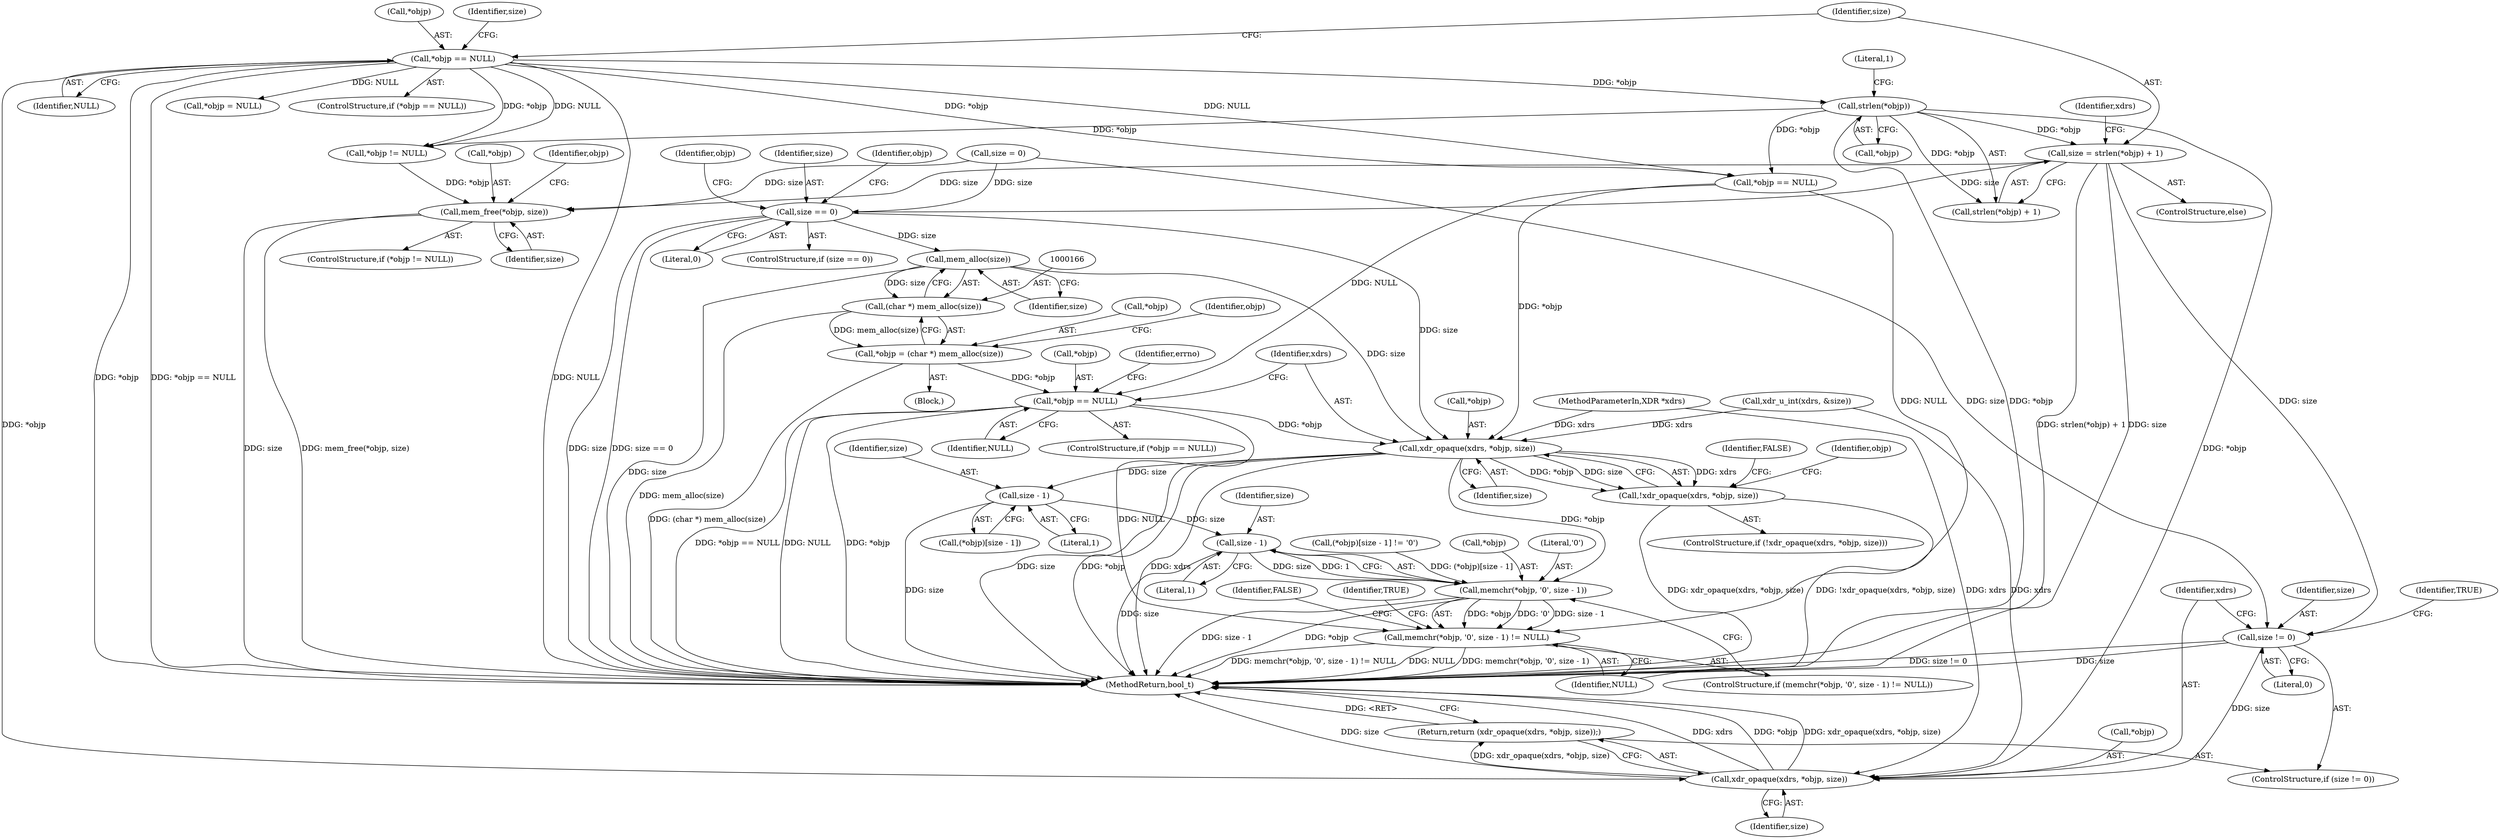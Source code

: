 digraph "0_krb5_df17a1224a3406f57477bcd372c61e04c0e5a5bb@API" {
"1000122" [label="(Call,size = strlen(*objp) + 1)"];
"1000125" [label="(Call,strlen(*objp))"];
"1000114" [label="(Call,*objp == NULL)"];
"1000145" [label="(Call,size == 0)"];
"1000167" [label="(Call,mem_alloc(size))"];
"1000165" [label="(Call,(char *) mem_alloc(size))"];
"1000162" [label="(Call,*objp = (char *) mem_alloc(size))"];
"1000170" [label="(Call,*objp == NULL)"];
"1000182" [label="(Call,xdr_opaque(xdrs, *objp, size))"];
"1000181" [label="(Call,!xdr_opaque(xdrs, *objp, size))"];
"1000194" [label="(Call,size - 1)"];
"1000206" [label="(Call,size - 1)"];
"1000202" [label="(Call,memchr(*objp, '\0', size - 1))"];
"1000201" [label="(Call,memchr(*objp, '\0', size - 1) != NULL)"];
"1000216" [label="(Call,size != 0)"];
"1000220" [label="(Call,xdr_opaque(xdrs, *objp, size))"];
"1000219" [label="(Return,return (xdr_opaque(xdrs, *objp, size));)"];
"1000233" [label="(Call,mem_free(*objp, size))"];
"1000209" [label="(Identifier,NULL)"];
"1000224" [label="(Identifier,size)"];
"1000173" [label="(Identifier,NULL)"];
"1000190" [label="(Call,(*objp)[size - 1] != '\0')"];
"1000161" [label="(Block,)"];
"1000124" [label="(Call,strlen(*objp) + 1)"];
"1000194" [label="(Call,size - 1)"];
"1000226" [label="(Identifier,TRUE)"];
"1000239" [label="(Identifier,objp)"];
"1000114" [label="(Call,*objp == NULL)"];
"1000128" [label="(Literal,1)"];
"1000220" [label="(Call,xdr_opaque(xdrs, *objp, size))"];
"1000168" [label="(Identifier,size)"];
"1000218" [label="(Literal,0)"];
"1000200" [label="(ControlStructure,if (memchr(*objp, '\0', size - 1) != NULL))"];
"1000186" [label="(Identifier,size)"];
"1000118" [label="(Call,size = 0)"];
"1000123" [label="(Identifier,size)"];
"1000184" [label="(Call,*objp)"];
"1000195" [label="(Identifier,size)"];
"1000203" [label="(Call,*objp)"];
"1000125" [label="(Call,strlen(*objp))"];
"1000115" [label="(Call,*objp)"];
"1000119" [label="(Identifier,size)"];
"1000182" [label="(Call,xdr_opaque(xdrs, *objp, size))"];
"1000159" [label="(Identifier,objp)"];
"1000191" [label="(Call,(*objp)[size - 1])"];
"1000162" [label="(Call,*objp = (char *) mem_alloc(size))"];
"1000219" [label="(Return,return (xdr_opaque(xdrs, *objp, size));)"];
"1000145" [label="(Call,size == 0)"];
"1000171" [label="(Call,*objp)"];
"1000211" [label="(Identifier,FALSE)"];
"1000217" [label="(Identifier,size)"];
"1000157" [label="(Call,*objp == NULL)"];
"1000183" [label="(Identifier,xdrs)"];
"1000234" [label="(Call,*objp)"];
"1000126" [label="(Call,*objp)"];
"1000144" [label="(ControlStructure,if (size == 0))"];
"1000229" [label="(Call,*objp != NULL)"];
"1000205" [label="(Literal,'\0')"];
"1000207" [label="(Identifier,size)"];
"1000201" [label="(Call,memchr(*objp, '\0', size - 1) != NULL)"];
"1000236" [label="(Identifier,size)"];
"1000117" [label="(Identifier,NULL)"];
"1000176" [label="(Identifier,errno)"];
"1000213" [label="(Identifier,TRUE)"];
"1000233" [label="(Call,mem_free(*objp, size))"];
"1000170" [label="(Call,*objp == NULL)"];
"1000146" [label="(Identifier,size)"];
"1000121" [label="(ControlStructure,else)"];
"1000221" [label="(Identifier,xdrs)"];
"1000245" [label="(MethodReturn,bool_t)"];
"1000215" [label="(ControlStructure,if (size != 0))"];
"1000206" [label="(Call,size - 1)"];
"1000196" [label="(Literal,1)"];
"1000180" [label="(ControlStructure,if (!xdr_opaque(xdrs, *objp, size)))"];
"1000149" [label="(Call,*objp = NULL)"];
"1000113" [label="(ControlStructure,if (*objp == NULL))"];
"1000163" [label="(Call,*objp)"];
"1000102" [label="(MethodParameterIn,XDR *xdrs)"];
"1000228" [label="(ControlStructure,if (*objp != NULL))"];
"1000132" [label="(Identifier,xdrs)"];
"1000122" [label="(Call,size = strlen(*objp) + 1)"];
"1000188" [label="(Identifier,FALSE)"];
"1000216" [label="(Call,size != 0)"];
"1000172" [label="(Identifier,objp)"];
"1000147" [label="(Literal,0)"];
"1000208" [label="(Literal,1)"];
"1000181" [label="(Call,!xdr_opaque(xdrs, *objp, size))"];
"1000131" [label="(Call,xdr_u_int(xdrs, &size))"];
"1000167" [label="(Call,mem_alloc(size))"];
"1000202" [label="(Call,memchr(*objp, '\0', size - 1))"];
"1000193" [label="(Identifier,objp)"];
"1000222" [label="(Call,*objp)"];
"1000151" [label="(Identifier,objp)"];
"1000169" [label="(ControlStructure,if (*objp == NULL))"];
"1000165" [label="(Call,(char *) mem_alloc(size))"];
"1000122" -> "1000121"  [label="AST: "];
"1000122" -> "1000124"  [label="CFG: "];
"1000123" -> "1000122"  [label="AST: "];
"1000124" -> "1000122"  [label="AST: "];
"1000132" -> "1000122"  [label="CFG: "];
"1000122" -> "1000245"  [label="DDG: size"];
"1000122" -> "1000245"  [label="DDG: strlen(*objp) + 1"];
"1000125" -> "1000122"  [label="DDG: *objp"];
"1000122" -> "1000145"  [label="DDG: size"];
"1000122" -> "1000216"  [label="DDG: size"];
"1000122" -> "1000233"  [label="DDG: size"];
"1000125" -> "1000124"  [label="AST: "];
"1000125" -> "1000126"  [label="CFG: "];
"1000126" -> "1000125"  [label="AST: "];
"1000128" -> "1000125"  [label="CFG: "];
"1000125" -> "1000245"  [label="DDG: *objp"];
"1000125" -> "1000124"  [label="DDG: *objp"];
"1000114" -> "1000125"  [label="DDG: *objp"];
"1000125" -> "1000157"  [label="DDG: *objp"];
"1000125" -> "1000220"  [label="DDG: *objp"];
"1000125" -> "1000229"  [label="DDG: *objp"];
"1000114" -> "1000113"  [label="AST: "];
"1000114" -> "1000117"  [label="CFG: "];
"1000115" -> "1000114"  [label="AST: "];
"1000117" -> "1000114"  [label="AST: "];
"1000119" -> "1000114"  [label="CFG: "];
"1000123" -> "1000114"  [label="CFG: "];
"1000114" -> "1000245"  [label="DDG: NULL"];
"1000114" -> "1000245"  [label="DDG: *objp == NULL"];
"1000114" -> "1000245"  [label="DDG: *objp"];
"1000114" -> "1000149"  [label="DDG: NULL"];
"1000114" -> "1000157"  [label="DDG: *objp"];
"1000114" -> "1000157"  [label="DDG: NULL"];
"1000114" -> "1000220"  [label="DDG: *objp"];
"1000114" -> "1000229"  [label="DDG: *objp"];
"1000114" -> "1000229"  [label="DDG: NULL"];
"1000145" -> "1000144"  [label="AST: "];
"1000145" -> "1000147"  [label="CFG: "];
"1000146" -> "1000145"  [label="AST: "];
"1000147" -> "1000145"  [label="AST: "];
"1000151" -> "1000145"  [label="CFG: "];
"1000159" -> "1000145"  [label="CFG: "];
"1000145" -> "1000245"  [label="DDG: size == 0"];
"1000145" -> "1000245"  [label="DDG: size"];
"1000118" -> "1000145"  [label="DDG: size"];
"1000145" -> "1000167"  [label="DDG: size"];
"1000145" -> "1000182"  [label="DDG: size"];
"1000167" -> "1000165"  [label="AST: "];
"1000167" -> "1000168"  [label="CFG: "];
"1000168" -> "1000167"  [label="AST: "];
"1000165" -> "1000167"  [label="CFG: "];
"1000167" -> "1000245"  [label="DDG: size"];
"1000167" -> "1000165"  [label="DDG: size"];
"1000167" -> "1000182"  [label="DDG: size"];
"1000165" -> "1000162"  [label="AST: "];
"1000166" -> "1000165"  [label="AST: "];
"1000162" -> "1000165"  [label="CFG: "];
"1000165" -> "1000245"  [label="DDG: mem_alloc(size)"];
"1000165" -> "1000162"  [label="DDG: mem_alloc(size)"];
"1000162" -> "1000161"  [label="AST: "];
"1000163" -> "1000162"  [label="AST: "];
"1000172" -> "1000162"  [label="CFG: "];
"1000162" -> "1000245"  [label="DDG: (char *) mem_alloc(size)"];
"1000162" -> "1000170"  [label="DDG: *objp"];
"1000170" -> "1000169"  [label="AST: "];
"1000170" -> "1000173"  [label="CFG: "];
"1000171" -> "1000170"  [label="AST: "];
"1000173" -> "1000170"  [label="AST: "];
"1000176" -> "1000170"  [label="CFG: "];
"1000183" -> "1000170"  [label="CFG: "];
"1000170" -> "1000245"  [label="DDG: NULL"];
"1000170" -> "1000245"  [label="DDG: *objp"];
"1000170" -> "1000245"  [label="DDG: *objp == NULL"];
"1000157" -> "1000170"  [label="DDG: NULL"];
"1000170" -> "1000182"  [label="DDG: *objp"];
"1000170" -> "1000201"  [label="DDG: NULL"];
"1000182" -> "1000181"  [label="AST: "];
"1000182" -> "1000186"  [label="CFG: "];
"1000183" -> "1000182"  [label="AST: "];
"1000184" -> "1000182"  [label="AST: "];
"1000186" -> "1000182"  [label="AST: "];
"1000181" -> "1000182"  [label="CFG: "];
"1000182" -> "1000245"  [label="DDG: size"];
"1000182" -> "1000245"  [label="DDG: *objp"];
"1000182" -> "1000245"  [label="DDG: xdrs"];
"1000182" -> "1000181"  [label="DDG: xdrs"];
"1000182" -> "1000181"  [label="DDG: *objp"];
"1000182" -> "1000181"  [label="DDG: size"];
"1000131" -> "1000182"  [label="DDG: xdrs"];
"1000102" -> "1000182"  [label="DDG: xdrs"];
"1000157" -> "1000182"  [label="DDG: *objp"];
"1000182" -> "1000194"  [label="DDG: size"];
"1000182" -> "1000202"  [label="DDG: *objp"];
"1000181" -> "1000180"  [label="AST: "];
"1000188" -> "1000181"  [label="CFG: "];
"1000193" -> "1000181"  [label="CFG: "];
"1000181" -> "1000245"  [label="DDG: !xdr_opaque(xdrs, *objp, size)"];
"1000181" -> "1000245"  [label="DDG: xdr_opaque(xdrs, *objp, size)"];
"1000194" -> "1000191"  [label="AST: "];
"1000194" -> "1000196"  [label="CFG: "];
"1000195" -> "1000194"  [label="AST: "];
"1000196" -> "1000194"  [label="AST: "];
"1000191" -> "1000194"  [label="CFG: "];
"1000194" -> "1000245"  [label="DDG: size"];
"1000194" -> "1000206"  [label="DDG: size"];
"1000206" -> "1000202"  [label="AST: "];
"1000206" -> "1000208"  [label="CFG: "];
"1000207" -> "1000206"  [label="AST: "];
"1000208" -> "1000206"  [label="AST: "];
"1000202" -> "1000206"  [label="CFG: "];
"1000206" -> "1000245"  [label="DDG: size"];
"1000206" -> "1000202"  [label="DDG: size"];
"1000206" -> "1000202"  [label="DDG: 1"];
"1000202" -> "1000201"  [label="AST: "];
"1000203" -> "1000202"  [label="AST: "];
"1000205" -> "1000202"  [label="AST: "];
"1000209" -> "1000202"  [label="CFG: "];
"1000202" -> "1000245"  [label="DDG: size - 1"];
"1000202" -> "1000245"  [label="DDG: *objp"];
"1000202" -> "1000201"  [label="DDG: *objp"];
"1000202" -> "1000201"  [label="DDG: '\0'"];
"1000202" -> "1000201"  [label="DDG: size - 1"];
"1000190" -> "1000202"  [label="DDG: (*objp)[size - 1]"];
"1000201" -> "1000200"  [label="AST: "];
"1000201" -> "1000209"  [label="CFG: "];
"1000209" -> "1000201"  [label="AST: "];
"1000211" -> "1000201"  [label="CFG: "];
"1000213" -> "1000201"  [label="CFG: "];
"1000201" -> "1000245"  [label="DDG: memchr(*objp, '\0', size - 1) != NULL"];
"1000201" -> "1000245"  [label="DDG: NULL"];
"1000201" -> "1000245"  [label="DDG: memchr(*objp, '\0', size - 1)"];
"1000157" -> "1000201"  [label="DDG: NULL"];
"1000216" -> "1000215"  [label="AST: "];
"1000216" -> "1000218"  [label="CFG: "];
"1000217" -> "1000216"  [label="AST: "];
"1000218" -> "1000216"  [label="AST: "];
"1000221" -> "1000216"  [label="CFG: "];
"1000226" -> "1000216"  [label="CFG: "];
"1000216" -> "1000245"  [label="DDG: size != 0"];
"1000216" -> "1000245"  [label="DDG: size"];
"1000118" -> "1000216"  [label="DDG: size"];
"1000216" -> "1000220"  [label="DDG: size"];
"1000220" -> "1000219"  [label="AST: "];
"1000220" -> "1000224"  [label="CFG: "];
"1000221" -> "1000220"  [label="AST: "];
"1000222" -> "1000220"  [label="AST: "];
"1000224" -> "1000220"  [label="AST: "];
"1000219" -> "1000220"  [label="CFG: "];
"1000220" -> "1000245"  [label="DDG: xdrs"];
"1000220" -> "1000245"  [label="DDG: *objp"];
"1000220" -> "1000245"  [label="DDG: xdr_opaque(xdrs, *objp, size)"];
"1000220" -> "1000245"  [label="DDG: size"];
"1000220" -> "1000219"  [label="DDG: xdr_opaque(xdrs, *objp, size)"];
"1000131" -> "1000220"  [label="DDG: xdrs"];
"1000102" -> "1000220"  [label="DDG: xdrs"];
"1000219" -> "1000215"  [label="AST: "];
"1000245" -> "1000219"  [label="CFG: "];
"1000219" -> "1000245"  [label="DDG: <RET>"];
"1000233" -> "1000228"  [label="AST: "];
"1000233" -> "1000236"  [label="CFG: "];
"1000234" -> "1000233"  [label="AST: "];
"1000236" -> "1000233"  [label="AST: "];
"1000239" -> "1000233"  [label="CFG: "];
"1000233" -> "1000245"  [label="DDG: size"];
"1000233" -> "1000245"  [label="DDG: mem_free(*objp, size)"];
"1000229" -> "1000233"  [label="DDG: *objp"];
"1000118" -> "1000233"  [label="DDG: size"];
}
